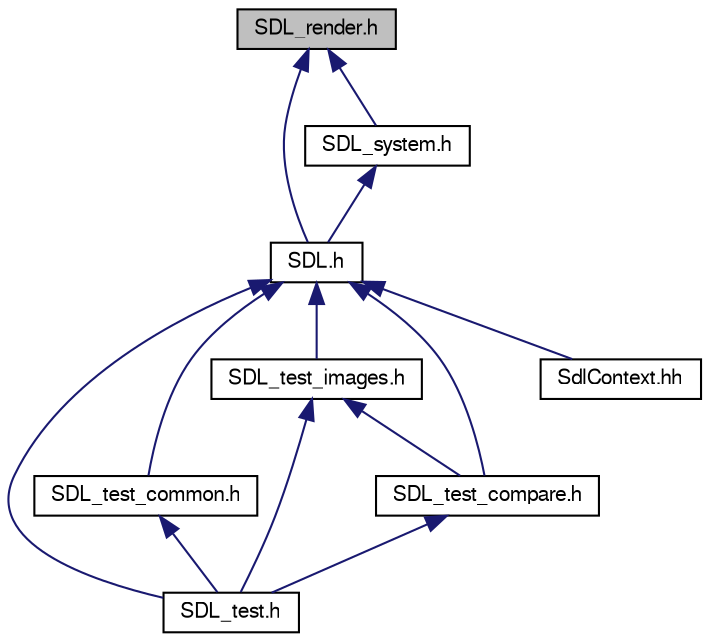 digraph "SDL_render.h"
{
  edge [fontname="FreeSans",fontsize="10",labelfontname="FreeSans",labelfontsize="10"];
  node [fontname="FreeSans",fontsize="10",shape=record];
  Node1 [label="SDL_render.h",height=0.2,width=0.4,color="black", fillcolor="grey75", style="filled" fontcolor="black"];
  Node1 -> Node2 [dir="back",color="midnightblue",fontsize="10",style="solid",fontname="FreeSans"];
  Node2 [label="SDL.h",height=0.2,width=0.4,color="black", fillcolor="white", style="filled",URL="$de/ddc/_s_d_l_8h.html"];
  Node2 -> Node3 [dir="back",color="midnightblue",fontsize="10",style="solid",fontname="FreeSans"];
  Node3 [label="SDL_test.h",height=0.2,width=0.4,color="black", fillcolor="white", style="filled",URL="$dd/d3b/_s_d_l__test_8h.html"];
  Node2 -> Node4 [dir="back",color="midnightblue",fontsize="10",style="solid",fontname="FreeSans"];
  Node4 [label="SDL_test_common.h",height=0.2,width=0.4,color="black", fillcolor="white", style="filled",URL="$dc/dc7/_s_d_l__test__common_8h.html"];
  Node4 -> Node3 [dir="back",color="midnightblue",fontsize="10",style="solid",fontname="FreeSans"];
  Node2 -> Node5 [dir="back",color="midnightblue",fontsize="10",style="solid",fontname="FreeSans"];
  Node5 [label="SDL_test_images.h",height=0.2,width=0.4,color="black", fillcolor="white", style="filled",URL="$d4/d55/_s_d_l__test__images_8h.html"];
  Node5 -> Node3 [dir="back",color="midnightblue",fontsize="10",style="solid",fontname="FreeSans"];
  Node5 -> Node6 [dir="back",color="midnightblue",fontsize="10",style="solid",fontname="FreeSans"];
  Node6 [label="SDL_test_compare.h",height=0.2,width=0.4,color="black", fillcolor="white", style="filled",URL="$d8/d59/_s_d_l__test__compare_8h.html"];
  Node6 -> Node3 [dir="back",color="midnightblue",fontsize="10",style="solid",fontname="FreeSans"];
  Node2 -> Node6 [dir="back",color="midnightblue",fontsize="10",style="solid",fontname="FreeSans"];
  Node2 -> Node7 [dir="back",color="midnightblue",fontsize="10",style="solid",fontname="FreeSans"];
  Node7 [label="SdlContext.hh",height=0.2,width=0.4,color="black", fillcolor="white", style="filled",URL="$d5/d6f/_sdl_context_8hh.html"];
  Node1 -> Node8 [dir="back",color="midnightblue",fontsize="10",style="solid",fontname="FreeSans"];
  Node8 [label="SDL_system.h",height=0.2,width=0.4,color="black", fillcolor="white", style="filled",URL="$d9/d7c/_s_d_l__system_8h.html"];
  Node8 -> Node2 [dir="back",color="midnightblue",fontsize="10",style="solid",fontname="FreeSans"];
}
